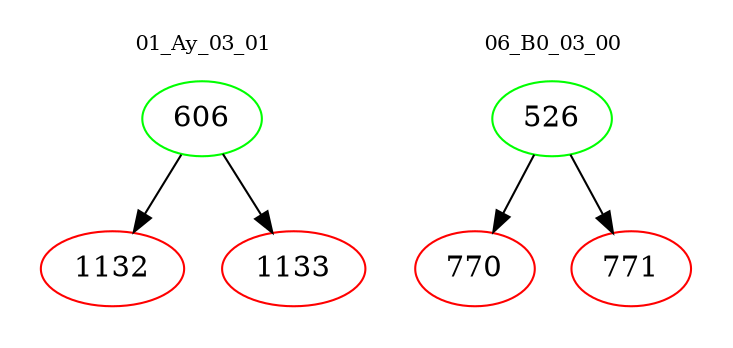 digraph{
subgraph cluster_0 {
color = white
label = "01_Ay_03_01";
fontsize=10;
T0_606 [label="606", color="green"]
T0_606 -> T0_1132 [color="black"]
T0_1132 [label="1132", color="red"]
T0_606 -> T0_1133 [color="black"]
T0_1133 [label="1133", color="red"]
}
subgraph cluster_1 {
color = white
label = "06_B0_03_00";
fontsize=10;
T1_526 [label="526", color="green"]
T1_526 -> T1_770 [color="black"]
T1_770 [label="770", color="red"]
T1_526 -> T1_771 [color="black"]
T1_771 [label="771", color="red"]
}
}
